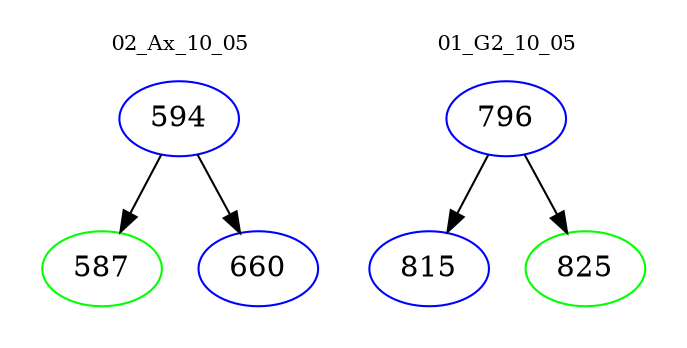digraph{
subgraph cluster_0 {
color = white
label = "02_Ax_10_05";
fontsize=10;
T0_594 [label="594", color="blue"]
T0_594 -> T0_587 [color="black"]
T0_587 [label="587", color="green"]
T0_594 -> T0_660 [color="black"]
T0_660 [label="660", color="blue"]
}
subgraph cluster_1 {
color = white
label = "01_G2_10_05";
fontsize=10;
T1_796 [label="796", color="blue"]
T1_796 -> T1_815 [color="black"]
T1_815 [label="815", color="blue"]
T1_796 -> T1_825 [color="black"]
T1_825 [label="825", color="green"]
}
}
